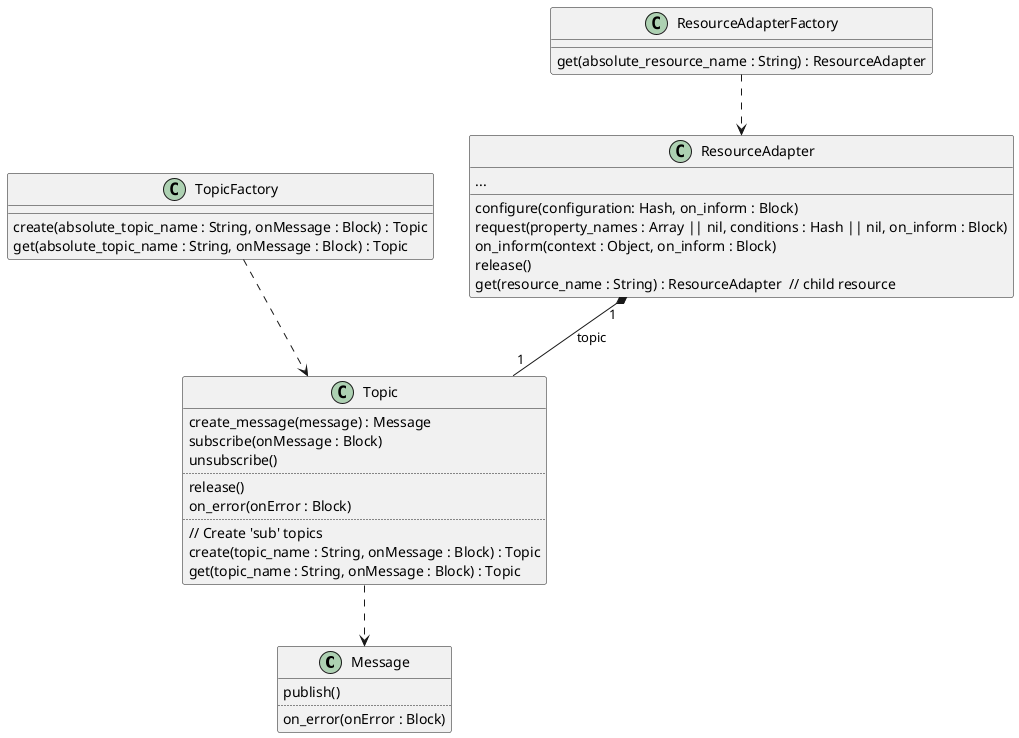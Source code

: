 

@startuml 

class Message {
  publish()
  ..
  on_error(onError : Block)
}

class Topic {
    create_message(message) : Message
    subscribe(onMessage : Block)
    unsubscribe()
    ..
    release()
    on_error(onError : Block)
    ..
    // Create 'sub' topics
    create(topic_name : String, onMessage : Block) : Topic
    get(topic_name : String, onMessage : Block) : Topic
}


Topic ..> Message

class TopicFactory {
    create(absolute_topic_name : String, onMessage : Block) : Topic
    get(absolute_topic_name : String, onMessage : Block) : Topic
}

TopicFactory ..> Topic

class ResourceAdapter {
    configure(configuration: Hash, on_inform : Block)
    request(property_names : Array || nil, conditions : Hash || nil, on_inform : Block)
    on_inform(context : Object, on_inform : Block)
    release()
    ...
    get(resource_name : String) : ResourceAdapter  // child resource
}
ResourceAdapter "1" *-- "1" Topic : topic


class ResourceAdapterFactory {
    get(absolute_resource_name : String) : ResourceAdapter
}

ResourceAdapterFactory ..> ResourceAdapter

@enduml
  
